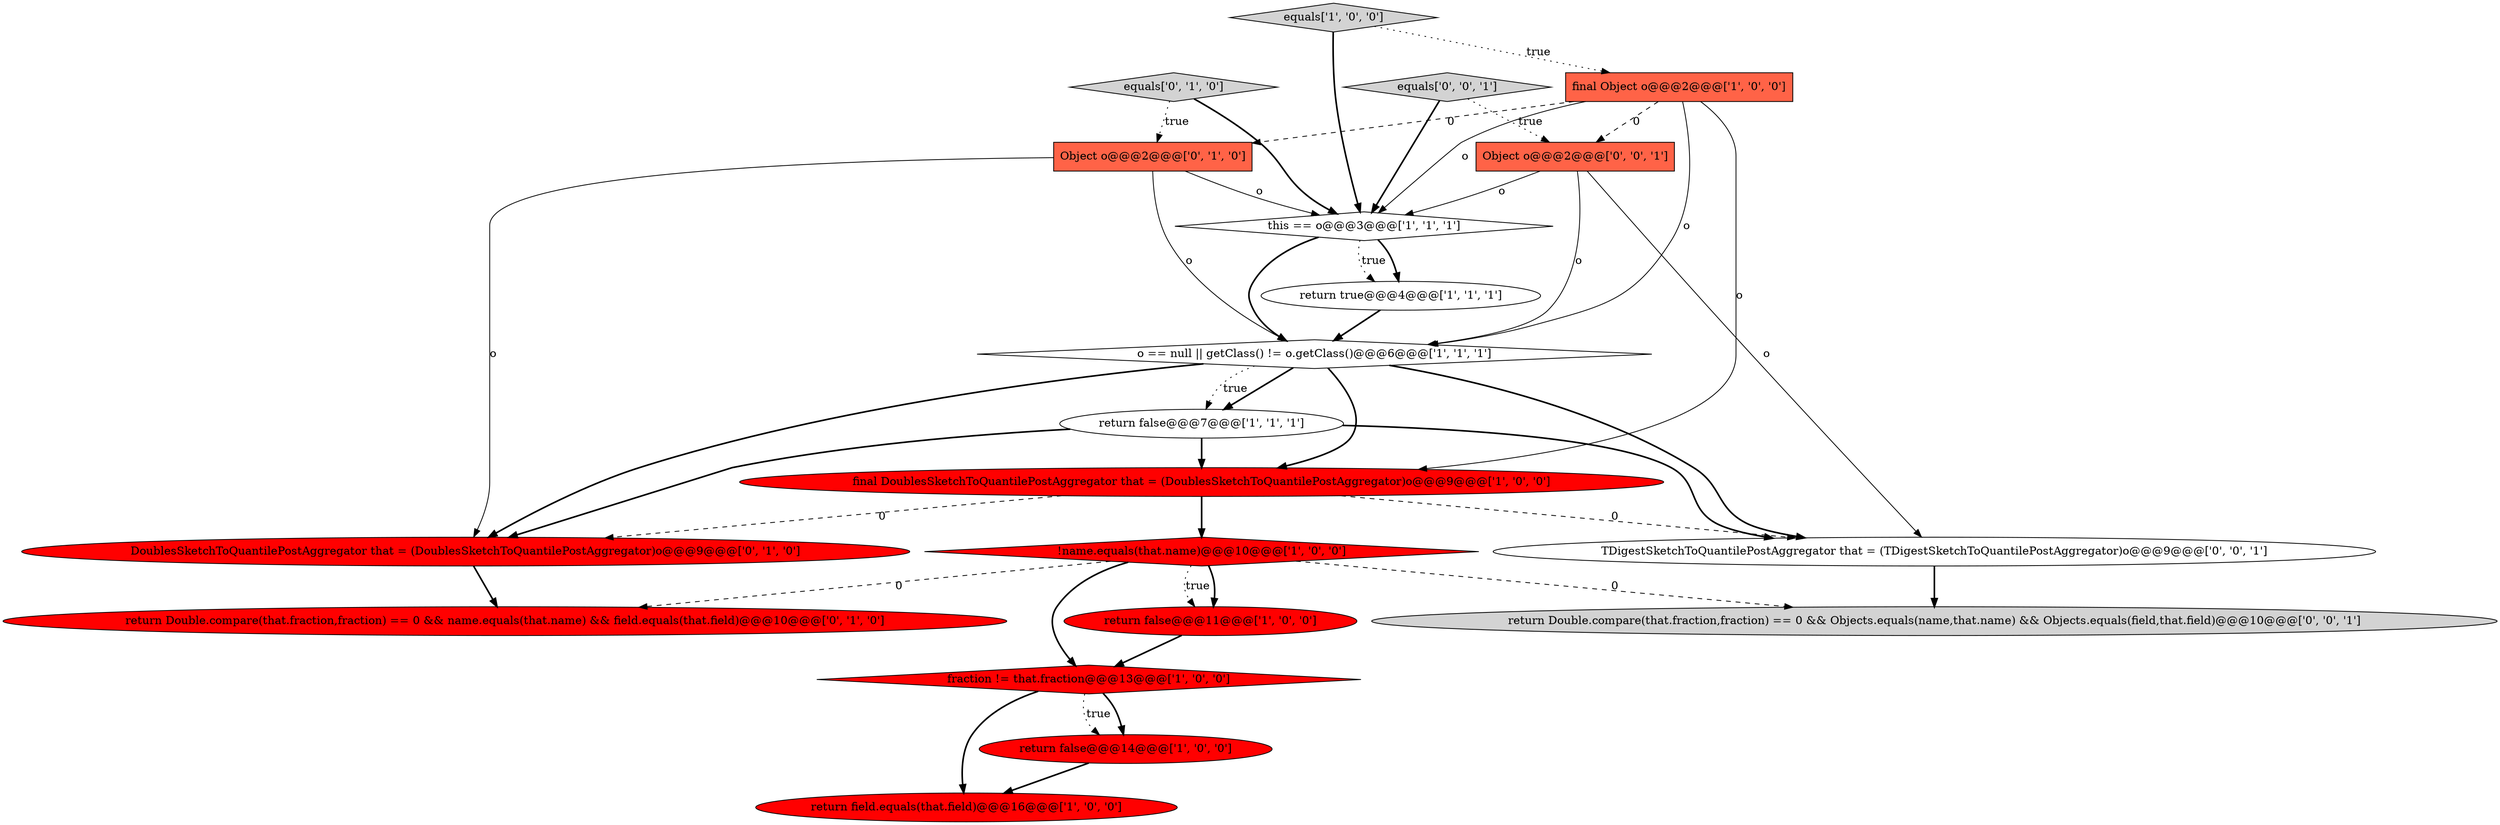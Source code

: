 digraph {
7 [style = filled, label = "return field.equals(that.field)@@@16@@@['1', '0', '0']", fillcolor = red, shape = ellipse image = "AAA1AAABBB1BBB"];
8 [style = filled, label = "fraction != that.fraction@@@13@@@['1', '0', '0']", fillcolor = red, shape = diamond image = "AAA1AAABBB1BBB"];
0 [style = filled, label = "this == o@@@3@@@['1', '1', '1']", fillcolor = white, shape = diamond image = "AAA0AAABBB1BBB"];
3 [style = filled, label = "final DoublesSketchToQuantilePostAggregator that = (DoublesSketchToQuantilePostAggregator)o@@@9@@@['1', '0', '0']", fillcolor = red, shape = ellipse image = "AAA1AAABBB1BBB"];
17 [style = filled, label = "Object o@@@2@@@['0', '0', '1']", fillcolor = tomato, shape = box image = "AAA0AAABBB3BBB"];
2 [style = filled, label = "return false@@@11@@@['1', '0', '0']", fillcolor = red, shape = ellipse image = "AAA1AAABBB1BBB"];
9 [style = filled, label = "final Object o@@@2@@@['1', '0', '0']", fillcolor = tomato, shape = box image = "AAA1AAABBB1BBB"];
6 [style = filled, label = "return true@@@4@@@['1', '1', '1']", fillcolor = white, shape = ellipse image = "AAA0AAABBB1BBB"];
14 [style = filled, label = "DoublesSketchToQuantilePostAggregator that = (DoublesSketchToQuantilePostAggregator)o@@@9@@@['0', '1', '0']", fillcolor = red, shape = ellipse image = "AAA1AAABBB2BBB"];
15 [style = filled, label = "return Double.compare(that.fraction,fraction) == 0 && name.equals(that.name) && field.equals(that.field)@@@10@@@['0', '1', '0']", fillcolor = red, shape = ellipse image = "AAA1AAABBB2BBB"];
18 [style = filled, label = "equals['0', '0', '1']", fillcolor = lightgray, shape = diamond image = "AAA0AAABBB3BBB"];
11 [style = filled, label = "equals['1', '0', '0']", fillcolor = lightgray, shape = diamond image = "AAA0AAABBB1BBB"];
10 [style = filled, label = "return false@@@7@@@['1', '1', '1']", fillcolor = white, shape = ellipse image = "AAA0AAABBB1BBB"];
4 [style = filled, label = "o == null || getClass() != o.getClass()@@@6@@@['1', '1', '1']", fillcolor = white, shape = diamond image = "AAA0AAABBB1BBB"];
19 [style = filled, label = "TDigestSketchToQuantilePostAggregator that = (TDigestSketchToQuantilePostAggregator)o@@@9@@@['0', '0', '1']", fillcolor = white, shape = ellipse image = "AAA0AAABBB3BBB"];
12 [style = filled, label = "Object o@@@2@@@['0', '1', '0']", fillcolor = tomato, shape = box image = "AAA1AAABBB2BBB"];
16 [style = filled, label = "return Double.compare(that.fraction,fraction) == 0 && Objects.equals(name,that.name) && Objects.equals(field,that.field)@@@10@@@['0', '0', '1']", fillcolor = lightgray, shape = ellipse image = "AAA0AAABBB3BBB"];
5 [style = filled, label = "return false@@@14@@@['1', '0', '0']", fillcolor = red, shape = ellipse image = "AAA1AAABBB1BBB"];
1 [style = filled, label = "!name.equals(that.name)@@@10@@@['1', '0', '0']", fillcolor = red, shape = diamond image = "AAA1AAABBB1BBB"];
13 [style = filled, label = "equals['0', '1', '0']", fillcolor = lightgray, shape = diamond image = "AAA0AAABBB2BBB"];
4->10 [style = bold, label=""];
4->3 [style = bold, label=""];
4->14 [style = bold, label=""];
17->0 [style = solid, label="o"];
1->8 [style = bold, label=""];
3->1 [style = bold, label=""];
13->12 [style = dotted, label="true"];
10->14 [style = bold, label=""];
0->6 [style = bold, label=""];
4->10 [style = dotted, label="true"];
12->14 [style = solid, label="o"];
1->15 [style = dashed, label="0"];
9->4 [style = solid, label="o"];
10->19 [style = bold, label=""];
4->19 [style = bold, label=""];
10->3 [style = bold, label=""];
11->9 [style = dotted, label="true"];
17->19 [style = solid, label="o"];
0->6 [style = dotted, label="true"];
12->4 [style = solid, label="o"];
8->7 [style = bold, label=""];
19->16 [style = bold, label=""];
3->19 [style = dashed, label="0"];
9->3 [style = solid, label="o"];
9->0 [style = solid, label="o"];
6->4 [style = bold, label=""];
11->0 [style = bold, label=""];
8->5 [style = bold, label=""];
8->5 [style = dotted, label="true"];
0->4 [style = bold, label=""];
12->0 [style = solid, label="o"];
1->16 [style = dashed, label="0"];
9->17 [style = dashed, label="0"];
5->7 [style = bold, label=""];
14->15 [style = bold, label=""];
1->2 [style = bold, label=""];
17->4 [style = solid, label="o"];
18->17 [style = dotted, label="true"];
9->12 [style = dashed, label="0"];
3->14 [style = dashed, label="0"];
1->2 [style = dotted, label="true"];
18->0 [style = bold, label=""];
2->8 [style = bold, label=""];
13->0 [style = bold, label=""];
}
